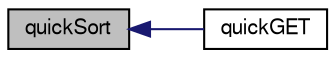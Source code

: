 digraph G
{
  edge [fontname="FreeSans",fontsize="10",labelfontname="FreeSans",labelfontsize="10"];
  node [fontname="FreeSans",fontsize="10",shape=record];
  rankdir=LR;
  Node1 [label="quickSort",height=0.2,width=0.4,color="black", fillcolor="grey75", style="filled" fontcolor="black"];
  Node1 -> Node2 [dir=back,color="midnightblue",fontsize="10",style="solid"];
  Node2 [label="quickGET",height=0.2,width=0.4,color="black", fillcolor="white", style="filled",URL="$_delouth_mansfield-_assn4_8cpp.html#a9c524d18ebb0b180ce26264cf9f01c33"];
}
